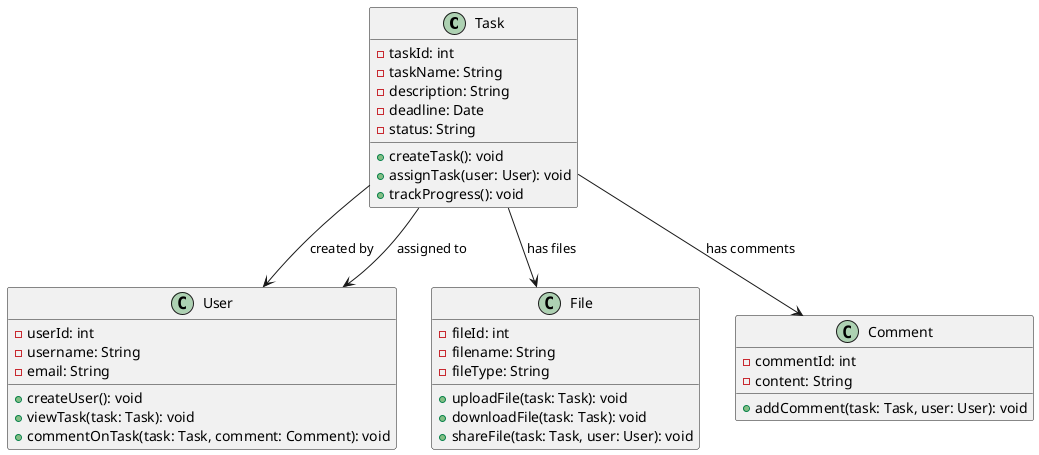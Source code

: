 @startuml

class Task {
  - taskId: int
  - taskName: String
  - description: String
  - deadline: Date
  - status: String
  + createTask(): void
  + assignTask(user: User): void
  + trackProgress(): void
}

class User {
  - userId: int
  - username: String
  - email: String
  + createUser(): void
  + viewTask(task: Task): void
  + commentOnTask(task: Task, comment: Comment): void
}

class File {
  - fileId: int
  - filename: String
  - fileType: String
  + uploadFile(task: Task): void
  + downloadFile(task: Task): void
  + shareFile(task: Task, user: User): void
}

class Comment {
  - commentId: int
  - content: String
  + addComment(task: Task, user: User): void
}

Task --> User: created by
Task --> User: assigned to
Task --> File: has files
Task --> Comment: has comments

@enduml
